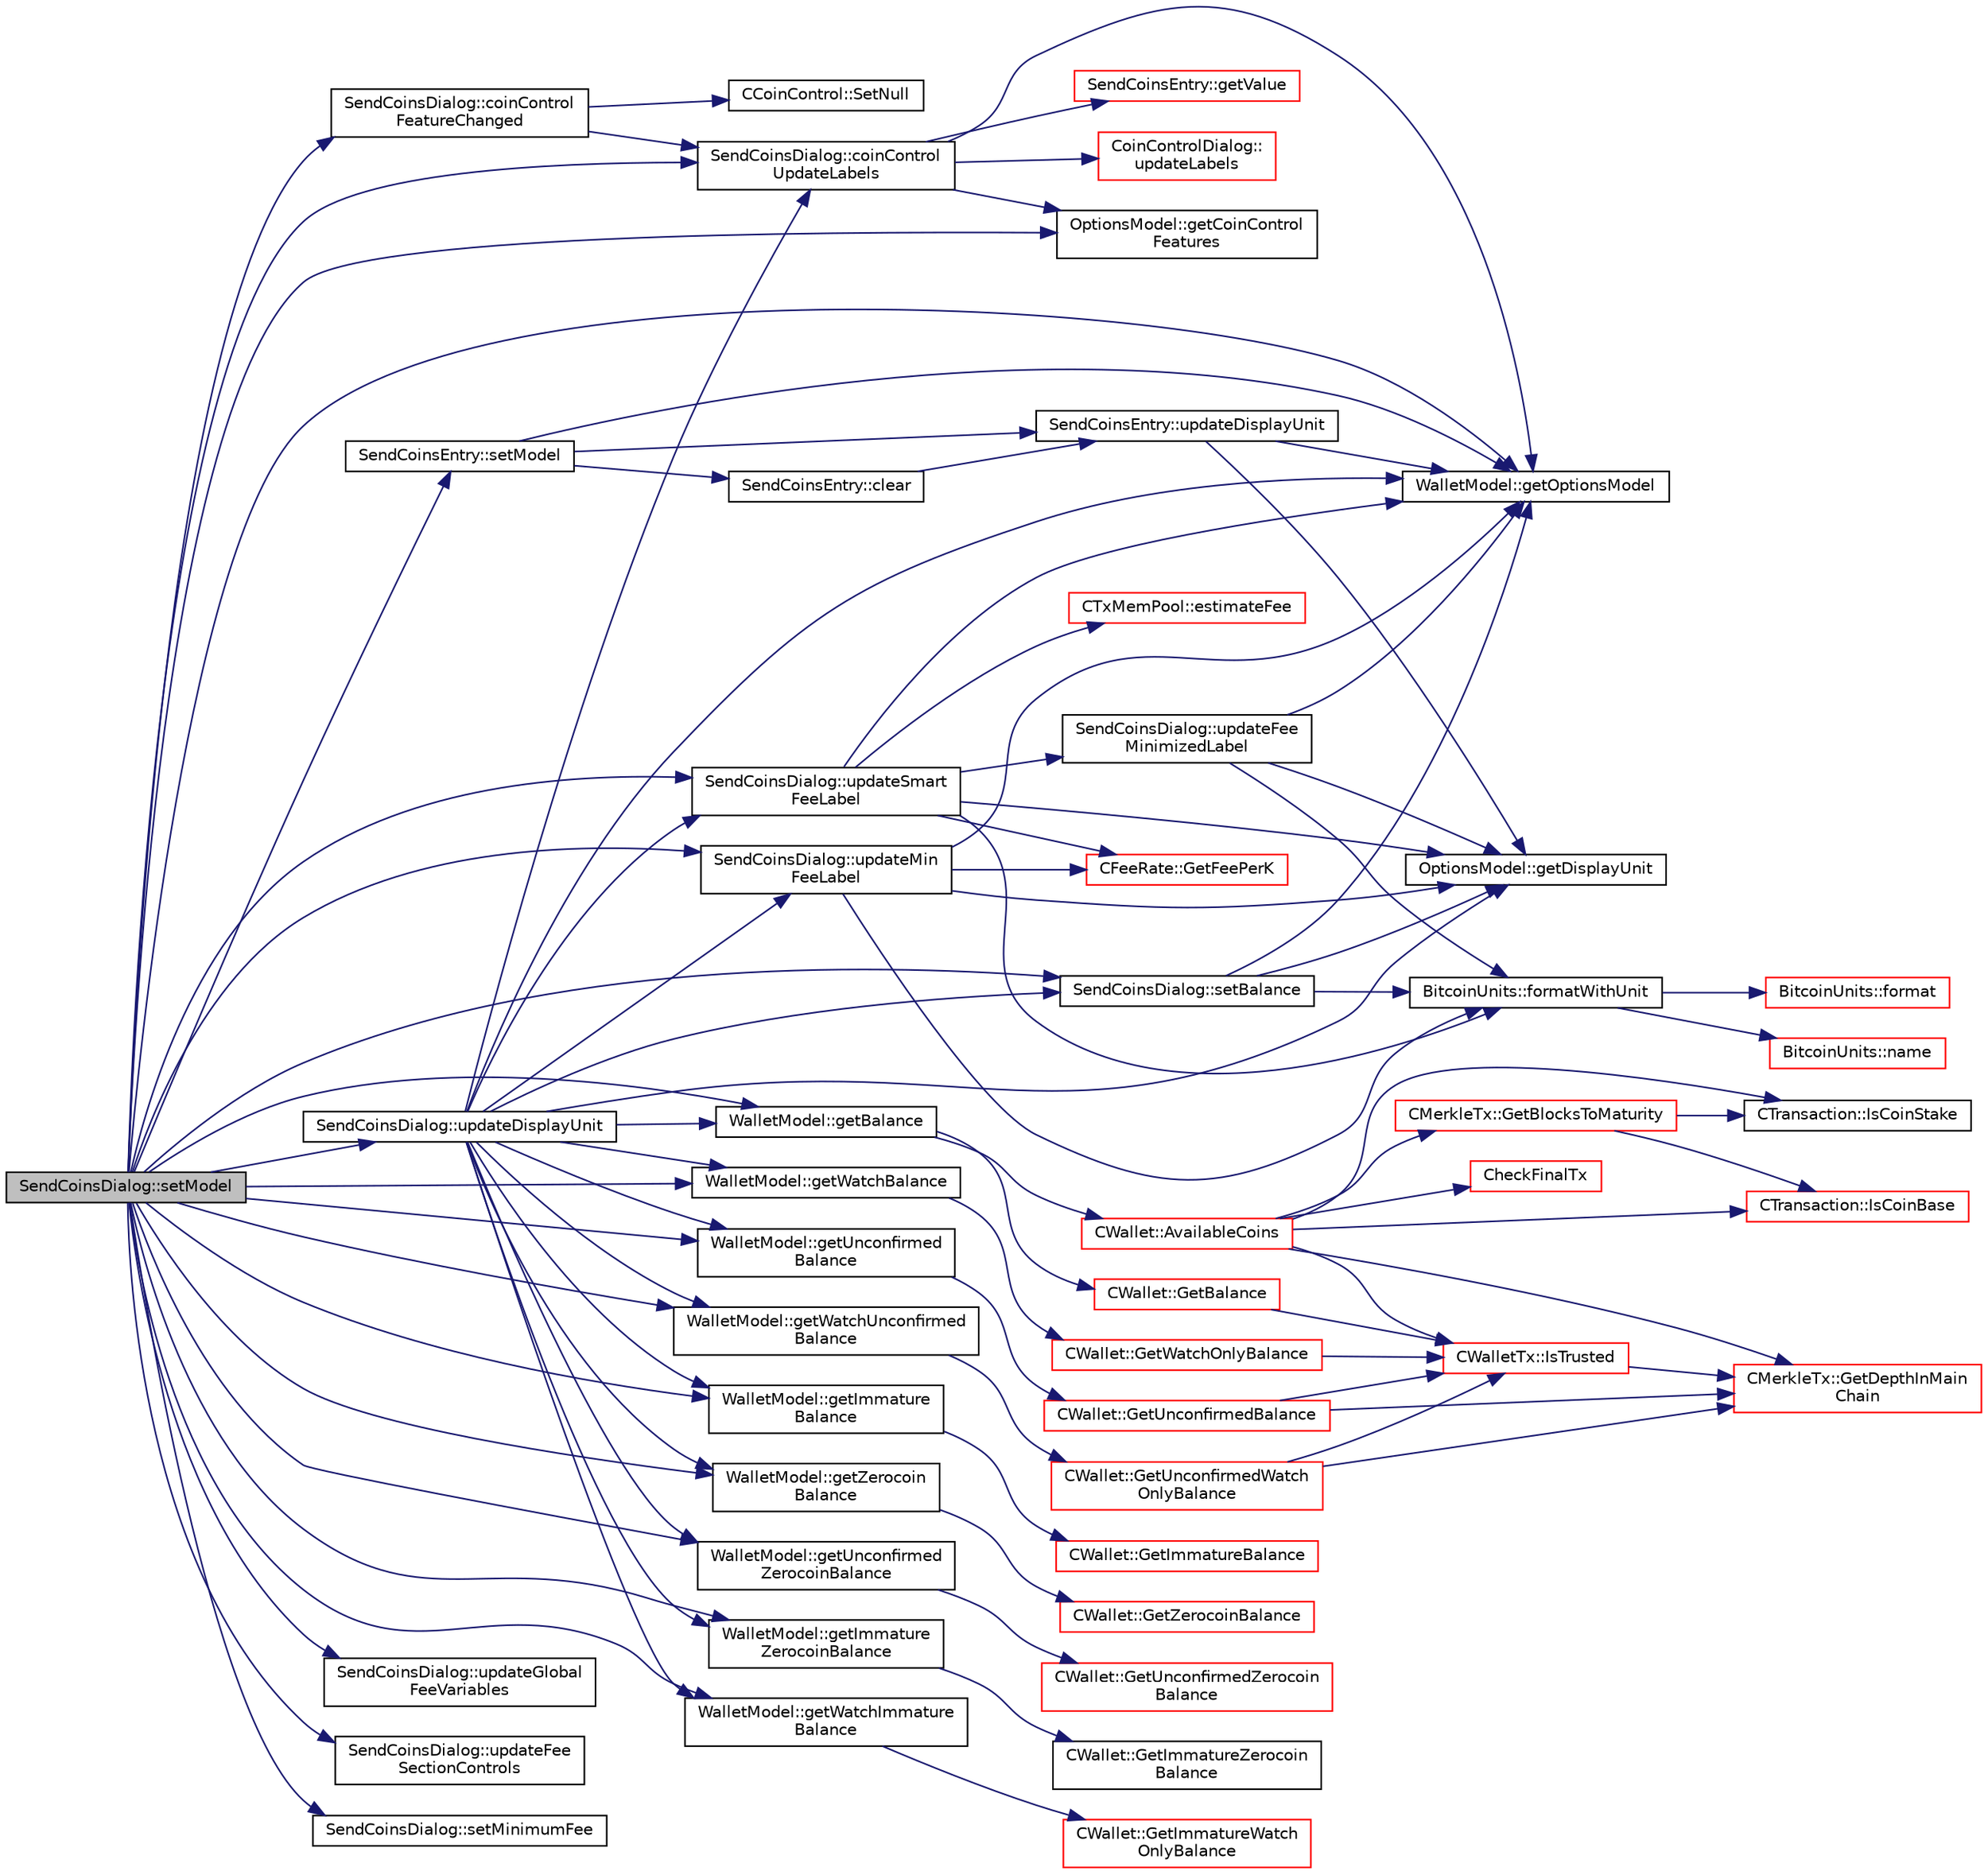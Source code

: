 digraph "SendCoinsDialog::setModel"
{
  edge [fontname="Helvetica",fontsize="10",labelfontname="Helvetica",labelfontsize="10"];
  node [fontname="Helvetica",fontsize="10",shape=record];
  rankdir="LR";
  Node1375 [label="SendCoinsDialog::setModel",height=0.2,width=0.4,color="black", fillcolor="grey75", style="filled", fontcolor="black"];
  Node1375 -> Node1376 [color="midnightblue",fontsize="10",style="solid",fontname="Helvetica"];
  Node1376 [label="WalletModel::getOptionsModel",height=0.2,width=0.4,color="black", fillcolor="white", style="filled",URL="$class_wallet_model.html#a96d53e56b3f8f07537ea2523f7a7d300"];
  Node1375 -> Node1377 [color="midnightblue",fontsize="10",style="solid",fontname="Helvetica"];
  Node1377 [label="SendCoinsEntry::setModel",height=0.2,width=0.4,color="black", fillcolor="white", style="filled",URL="$class_send_coins_entry.html#a831f8f9a63acd77b7d66d5393e12310b"];
  Node1377 -> Node1376 [color="midnightblue",fontsize="10",style="solid",fontname="Helvetica"];
  Node1377 -> Node1378 [color="midnightblue",fontsize="10",style="solid",fontname="Helvetica"];
  Node1378 [label="SendCoinsEntry::updateDisplayUnit",height=0.2,width=0.4,color="black", fillcolor="white", style="filled",URL="$class_send_coins_entry.html#a6ff4bd5b370545bcfd6214e866ee33f3"];
  Node1378 -> Node1376 [color="midnightblue",fontsize="10",style="solid",fontname="Helvetica"];
  Node1378 -> Node1379 [color="midnightblue",fontsize="10",style="solid",fontname="Helvetica"];
  Node1379 [label="OptionsModel::getDisplayUnit",height=0.2,width=0.4,color="black", fillcolor="white", style="filled",URL="$class_options_model.html#a3b6e4d4ef42be3aaba315b8cd14f468e"];
  Node1377 -> Node1380 [color="midnightblue",fontsize="10",style="solid",fontname="Helvetica"];
  Node1380 [label="SendCoinsEntry::clear",height=0.2,width=0.4,color="black", fillcolor="white", style="filled",URL="$class_send_coins_entry.html#abff66fcd456c82144e7a2c410f5082ac"];
  Node1380 -> Node1378 [color="midnightblue",fontsize="10",style="solid",fontname="Helvetica"];
  Node1375 -> Node1381 [color="midnightblue",fontsize="10",style="solid",fontname="Helvetica"];
  Node1381 [label="SendCoinsDialog::setBalance",height=0.2,width=0.4,color="black", fillcolor="white", style="filled",URL="$class_send_coins_dialog.html#a5f778ec12cec433369144077d660a53d"];
  Node1381 -> Node1376 [color="midnightblue",fontsize="10",style="solid",fontname="Helvetica"];
  Node1381 -> Node1382 [color="midnightblue",fontsize="10",style="solid",fontname="Helvetica"];
  Node1382 [label="BitcoinUnits::formatWithUnit",height=0.2,width=0.4,color="black", fillcolor="white", style="filled",URL="$class_bitcoin_units.html#aef9fb7509257bc84ee459d7f0c663020",tooltip="Format as string (with unit) "];
  Node1382 -> Node1383 [color="midnightblue",fontsize="10",style="solid",fontname="Helvetica"];
  Node1383 [label="BitcoinUnits::format",height=0.2,width=0.4,color="red", fillcolor="white", style="filled",URL="$class_bitcoin_units.html#ab07437e5a788c80a82d75e3714bd3925",tooltip="Format as string. "];
  Node1382 -> Node1387 [color="midnightblue",fontsize="10",style="solid",fontname="Helvetica"];
  Node1387 [label="BitcoinUnits::name",height=0.2,width=0.4,color="red", fillcolor="white", style="filled",URL="$class_bitcoin_units.html#a4cf46136434ed30728608e67e90a9cbe",tooltip="Short name. "];
  Node1381 -> Node1379 [color="midnightblue",fontsize="10",style="solid",fontname="Helvetica"];
  Node1375 -> Node1389 [color="midnightblue",fontsize="10",style="solid",fontname="Helvetica"];
  Node1389 [label="WalletModel::getBalance",height=0.2,width=0.4,color="black", fillcolor="white", style="filled",URL="$class_wallet_model.html#a4d2cb225a19b89c64f4b5d81faf89beb"];
  Node1389 -> Node1390 [color="midnightblue",fontsize="10",style="solid",fontname="Helvetica"];
  Node1390 [label="CWallet::AvailableCoins",height=0.2,width=0.4,color="red", fillcolor="white", style="filled",URL="$group___actions.html#ga8110e889be0f5915104e07bfe3839c68",tooltip="populate vCoins with vector of available COutputs. "];
  Node1390 -> Node1391 [color="midnightblue",fontsize="10",style="solid",fontname="Helvetica"];
  Node1391 [label="CheckFinalTx",height=0.2,width=0.4,color="red", fillcolor="white", style="filled",URL="$main_8cpp.html#a7e254ea66e047c3d3ed0bedc5997fc4f",tooltip="Check if transaction will be final in the next block to be created. "];
  Node1390 -> Node1401 [color="midnightblue",fontsize="10",style="solid",fontname="Helvetica"];
  Node1401 [label="CWalletTx::IsTrusted",height=0.2,width=0.4,color="red", fillcolor="white", style="filled",URL="$class_c_wallet_tx.html#a71efb0d5b5def8ae00a1d74b8741bfcb"];
  Node1401 -> Node1402 [color="midnightblue",fontsize="10",style="solid",fontname="Helvetica"];
  Node1402 [label="CMerkleTx::GetDepthInMain\lChain",height=0.2,width=0.4,color="red", fillcolor="white", style="filled",URL="$class_c_merkle_tx.html#a5bf3a355593ecce5799de92d013149b1",tooltip="Return depth of transaction in blockchain: -1 : not in blockchain, and not in memory pool (conflicted..."];
  Node1390 -> Node1419 [color="midnightblue",fontsize="10",style="solid",fontname="Helvetica"];
  Node1419 [label="CTransaction::IsCoinBase",height=0.2,width=0.4,color="red", fillcolor="white", style="filled",URL="$class_c_transaction.html#a96256e8ac1bf79ad9c057e48c41132dd"];
  Node1390 -> Node1423 [color="midnightblue",fontsize="10",style="solid",fontname="Helvetica"];
  Node1423 [label="CTransaction::IsCoinStake",height=0.2,width=0.4,color="black", fillcolor="white", style="filled",URL="$class_c_transaction.html#ace4278a41a296d40dcf5fb2b9cf007ec"];
  Node1390 -> Node1424 [color="midnightblue",fontsize="10",style="solid",fontname="Helvetica"];
  Node1424 [label="CMerkleTx::GetBlocksToMaturity",height=0.2,width=0.4,color="red", fillcolor="white", style="filled",URL="$class_c_merkle_tx.html#a69ebd437f7b44169659c3527fe73b6ab"];
  Node1424 -> Node1419 [color="midnightblue",fontsize="10",style="solid",fontname="Helvetica"];
  Node1424 -> Node1423 [color="midnightblue",fontsize="10",style="solid",fontname="Helvetica"];
  Node1390 -> Node1402 [color="midnightblue",fontsize="10",style="solid",fontname="Helvetica"];
  Node1389 -> Node1426 [color="midnightblue",fontsize="10",style="solid",fontname="Helvetica"];
  Node1426 [label="CWallet::GetBalance",height=0.2,width=0.4,color="red", fillcolor="white", style="filled",URL="$group___actions.html#gaa6522c2833bc0a84d216cf102b51ba05"];
  Node1426 -> Node1401 [color="midnightblue",fontsize="10",style="solid",fontname="Helvetica"];
  Node1375 -> Node1432 [color="midnightblue",fontsize="10",style="solid",fontname="Helvetica"];
  Node1432 [label="WalletModel::getUnconfirmed\lBalance",height=0.2,width=0.4,color="black", fillcolor="white", style="filled",URL="$class_wallet_model.html#a5028f20a33e0d17942abeea537916736"];
  Node1432 -> Node1433 [color="midnightblue",fontsize="10",style="solid",fontname="Helvetica"];
  Node1433 [label="CWallet::GetUnconfirmedBalance",height=0.2,width=0.4,color="red", fillcolor="white", style="filled",URL="$group___actions.html#ga6e6e1497535d499242c2f2a76d1cbe63"];
  Node1433 -> Node1401 [color="midnightblue",fontsize="10",style="solid",fontname="Helvetica"];
  Node1433 -> Node1402 [color="midnightblue",fontsize="10",style="solid",fontname="Helvetica"];
  Node1375 -> Node1434 [color="midnightblue",fontsize="10",style="solid",fontname="Helvetica"];
  Node1434 [label="WalletModel::getImmature\lBalance",height=0.2,width=0.4,color="black", fillcolor="white", style="filled",URL="$class_wallet_model.html#ac5dbbc28b2c8ecd2e00fb45c6a2cb6f8"];
  Node1434 -> Node1435 [color="midnightblue",fontsize="10",style="solid",fontname="Helvetica"];
  Node1435 [label="CWallet::GetImmatureBalance",height=0.2,width=0.4,color="red", fillcolor="white", style="filled",URL="$group___actions.html#ga6ab8dfa75c5c8d5539325f3981697964"];
  Node1375 -> Node1438 [color="midnightblue",fontsize="10",style="solid",fontname="Helvetica"];
  Node1438 [label="WalletModel::getZerocoin\lBalance",height=0.2,width=0.4,color="black", fillcolor="white", style="filled",URL="$class_wallet_model.html#a9f75dd612381206f905a74de2c5be93a"];
  Node1438 -> Node1439 [color="midnightblue",fontsize="10",style="solid",fontname="Helvetica"];
  Node1439 [label="CWallet::GetZerocoinBalance",height=0.2,width=0.4,color="red", fillcolor="white", style="filled",URL="$group___actions.html#gaba22138d6c6eabe35feed7570a78ee7d"];
  Node1375 -> Node1442 [color="midnightblue",fontsize="10",style="solid",fontname="Helvetica"];
  Node1442 [label="WalletModel::getUnconfirmed\lZerocoinBalance",height=0.2,width=0.4,color="black", fillcolor="white", style="filled",URL="$class_wallet_model.html#a33e712aa6733a7bc8bb1a62973ce980a"];
  Node1442 -> Node1443 [color="midnightblue",fontsize="10",style="solid",fontname="Helvetica"];
  Node1443 [label="CWallet::GetUnconfirmedZerocoin\lBalance",height=0.2,width=0.4,color="red", fillcolor="white", style="filled",URL="$group___actions.html#ga3f3fbeab349ab9f1a9bc45f1f7aea691"];
  Node1375 -> Node1445 [color="midnightblue",fontsize="10",style="solid",fontname="Helvetica"];
  Node1445 [label="WalletModel::getImmature\lZerocoinBalance",height=0.2,width=0.4,color="black", fillcolor="white", style="filled",URL="$class_wallet_model.html#a223e93e413b0c79315e844bee6b8e25c"];
  Node1445 -> Node1446 [color="midnightblue",fontsize="10",style="solid",fontname="Helvetica"];
  Node1446 [label="CWallet::GetImmatureZerocoin\lBalance",height=0.2,width=0.4,color="black", fillcolor="white", style="filled",URL="$group___actions.html#gaae3dc5685679930143e0ea16cb560ea7"];
  Node1375 -> Node1447 [color="midnightblue",fontsize="10",style="solid",fontname="Helvetica"];
  Node1447 [label="WalletModel::getWatchBalance",height=0.2,width=0.4,color="black", fillcolor="white", style="filled",URL="$class_wallet_model.html#a6d9050286d99bccb4a28a8d88f0ca5f8"];
  Node1447 -> Node1448 [color="midnightblue",fontsize="10",style="solid",fontname="Helvetica"];
  Node1448 [label="CWallet::GetWatchOnlyBalance",height=0.2,width=0.4,color="red", fillcolor="white", style="filled",URL="$group___actions.html#ga92a58ebac7d7d398597657600db56611"];
  Node1448 -> Node1401 [color="midnightblue",fontsize="10",style="solid",fontname="Helvetica"];
  Node1375 -> Node1450 [color="midnightblue",fontsize="10",style="solid",fontname="Helvetica"];
  Node1450 [label="WalletModel::getWatchUnconfirmed\lBalance",height=0.2,width=0.4,color="black", fillcolor="white", style="filled",URL="$class_wallet_model.html#a691b35afd9aff056e1398fd057691ff1"];
  Node1450 -> Node1451 [color="midnightblue",fontsize="10",style="solid",fontname="Helvetica"];
  Node1451 [label="CWallet::GetUnconfirmedWatch\lOnlyBalance",height=0.2,width=0.4,color="red", fillcolor="white", style="filled",URL="$group___actions.html#gab0c110f14f0429f9de594b2293837621"];
  Node1451 -> Node1401 [color="midnightblue",fontsize="10",style="solid",fontname="Helvetica"];
  Node1451 -> Node1402 [color="midnightblue",fontsize="10",style="solid",fontname="Helvetica"];
  Node1375 -> Node1452 [color="midnightblue",fontsize="10",style="solid",fontname="Helvetica"];
  Node1452 [label="WalletModel::getWatchImmature\lBalance",height=0.2,width=0.4,color="black", fillcolor="white", style="filled",URL="$class_wallet_model.html#a9da743fbe881d4928eeafc48f50ef3d5"];
  Node1452 -> Node1453 [color="midnightblue",fontsize="10",style="solid",fontname="Helvetica"];
  Node1453 [label="CWallet::GetImmatureWatch\lOnlyBalance",height=0.2,width=0.4,color="red", fillcolor="white", style="filled",URL="$group___actions.html#ga1372ba886aaeda65bf28758c9ccb65b4"];
  Node1375 -> Node1455 [color="midnightblue",fontsize="10",style="solid",fontname="Helvetica"];
  Node1455 [label="SendCoinsDialog::updateDisplayUnit",height=0.2,width=0.4,color="black", fillcolor="white", style="filled",URL="$class_send_coins_dialog.html#a74815ad8502b126200b6fd2e59e9f042"];
  Node1455 -> Node1381 [color="midnightblue",fontsize="10",style="solid",fontname="Helvetica"];
  Node1455 -> Node1389 [color="midnightblue",fontsize="10",style="solid",fontname="Helvetica"];
  Node1455 -> Node1432 [color="midnightblue",fontsize="10",style="solid",fontname="Helvetica"];
  Node1455 -> Node1434 [color="midnightblue",fontsize="10",style="solid",fontname="Helvetica"];
  Node1455 -> Node1438 [color="midnightblue",fontsize="10",style="solid",fontname="Helvetica"];
  Node1455 -> Node1442 [color="midnightblue",fontsize="10",style="solid",fontname="Helvetica"];
  Node1455 -> Node1445 [color="midnightblue",fontsize="10",style="solid",fontname="Helvetica"];
  Node1455 -> Node1447 [color="midnightblue",fontsize="10",style="solid",fontname="Helvetica"];
  Node1455 -> Node1450 [color="midnightblue",fontsize="10",style="solid",fontname="Helvetica"];
  Node1455 -> Node1452 [color="midnightblue",fontsize="10",style="solid",fontname="Helvetica"];
  Node1455 -> Node1456 [color="midnightblue",fontsize="10",style="solid",fontname="Helvetica"];
  Node1456 [label="SendCoinsDialog::coinControl\lUpdateLabels",height=0.2,width=0.4,color="black", fillcolor="white", style="filled",URL="$class_send_coins_dialog.html#ae4f429aabcaf309aa314b90049be2a74"];
  Node1456 -> Node1376 [color="midnightblue",fontsize="10",style="solid",fontname="Helvetica"];
  Node1456 -> Node1457 [color="midnightblue",fontsize="10",style="solid",fontname="Helvetica"];
  Node1457 [label="OptionsModel::getCoinControl\lFeatures",height=0.2,width=0.4,color="black", fillcolor="white", style="filled",URL="$class_options_model.html#ace6c871068f613aee277e37bfdc988c0"];
  Node1456 -> Node1458 [color="midnightblue",fontsize="10",style="solid",fontname="Helvetica"];
  Node1458 [label="SendCoinsEntry::getValue",height=0.2,width=0.4,color="red", fillcolor="white", style="filled",URL="$class_send_coins_entry.html#af36fb0ed9e2e07079c1a982b31e793c8"];
  Node1456 -> Node1460 [color="midnightblue",fontsize="10",style="solid",fontname="Helvetica"];
  Node1460 [label="CoinControlDialog::\lupdateLabels",height=0.2,width=0.4,color="red", fillcolor="white", style="filled",URL="$class_coin_control_dialog.html#a4fc60e89b097952ff22dc0f9c58c87d9"];
  Node1455 -> Node1376 [color="midnightblue",fontsize="10",style="solid",fontname="Helvetica"];
  Node1455 -> Node1379 [color="midnightblue",fontsize="10",style="solid",fontname="Helvetica"];
  Node1455 -> Node1507 [color="midnightblue",fontsize="10",style="solid",fontname="Helvetica"];
  Node1507 [label="SendCoinsDialog::updateMin\lFeeLabel",height=0.2,width=0.4,color="black", fillcolor="white", style="filled",URL="$class_send_coins_dialog.html#a2fb31c54501a1599d0d192bfcf78d70b"];
  Node1507 -> Node1376 [color="midnightblue",fontsize="10",style="solid",fontname="Helvetica"];
  Node1507 -> Node1382 [color="midnightblue",fontsize="10",style="solid",fontname="Helvetica"];
  Node1507 -> Node1379 [color="midnightblue",fontsize="10",style="solid",fontname="Helvetica"];
  Node1507 -> Node1504 [color="midnightblue",fontsize="10",style="solid",fontname="Helvetica"];
  Node1504 [label="CFeeRate::GetFeePerK",height=0.2,width=0.4,color="red", fillcolor="white", style="filled",URL="$class_c_fee_rate.html#ac772be79983433d442d6b871d2fb6e11"];
  Node1455 -> Node1508 [color="midnightblue",fontsize="10",style="solid",fontname="Helvetica"];
  Node1508 [label="SendCoinsDialog::updateSmart\lFeeLabel",height=0.2,width=0.4,color="black", fillcolor="white", style="filled",URL="$class_send_coins_dialog.html#ac42a9db733fbb2e06882660400c49517"];
  Node1508 -> Node1376 [color="midnightblue",fontsize="10",style="solid",fontname="Helvetica"];
  Node1508 -> Node1505 [color="midnightblue",fontsize="10",style="solid",fontname="Helvetica"];
  Node1505 [label="CTxMemPool::estimateFee",height=0.2,width=0.4,color="red", fillcolor="white", style="filled",URL="$class_c_tx_mem_pool.html#a32dd66c128330aed86865c8a61857c6c",tooltip="Estimate fee rate needed to get into the next nBlocks. "];
  Node1508 -> Node1382 [color="midnightblue",fontsize="10",style="solid",fontname="Helvetica"];
  Node1508 -> Node1379 [color="midnightblue",fontsize="10",style="solid",fontname="Helvetica"];
  Node1508 -> Node1504 [color="midnightblue",fontsize="10",style="solid",fontname="Helvetica"];
  Node1508 -> Node1509 [color="midnightblue",fontsize="10",style="solid",fontname="Helvetica"];
  Node1509 [label="SendCoinsDialog::updateFee\lMinimizedLabel",height=0.2,width=0.4,color="black", fillcolor="white", style="filled",URL="$class_send_coins_dialog.html#a454df839e09d247a1df5d7994ba3208e"];
  Node1509 -> Node1376 [color="midnightblue",fontsize="10",style="solid",fontname="Helvetica"];
  Node1509 -> Node1382 [color="midnightblue",fontsize="10",style="solid",fontname="Helvetica"];
  Node1509 -> Node1379 [color="midnightblue",fontsize="10",style="solid",fontname="Helvetica"];
  Node1375 -> Node1456 [color="midnightblue",fontsize="10",style="solid",fontname="Helvetica"];
  Node1375 -> Node1510 [color="midnightblue",fontsize="10",style="solid",fontname="Helvetica"];
  Node1510 [label="SendCoinsDialog::coinControl\lFeatureChanged",height=0.2,width=0.4,color="black", fillcolor="white", style="filled",URL="$class_send_coins_dialog.html#af13ddd00abec4f060632d887b5e838a3"];
  Node1510 -> Node1511 [color="midnightblue",fontsize="10",style="solid",fontname="Helvetica"];
  Node1511 [label="CCoinControl::SetNull",height=0.2,width=0.4,color="black", fillcolor="white", style="filled",URL="$class_c_coin_control.html#aadca0a9e82e1e6d84dff4649e1d29d31"];
  Node1510 -> Node1456 [color="midnightblue",fontsize="10",style="solid",fontname="Helvetica"];
  Node1375 -> Node1457 [color="midnightblue",fontsize="10",style="solid",fontname="Helvetica"];
  Node1375 -> Node1508 [color="midnightblue",fontsize="10",style="solid",fontname="Helvetica"];
  Node1375 -> Node1512 [color="midnightblue",fontsize="10",style="solid",fontname="Helvetica"];
  Node1512 [label="SendCoinsDialog::updateGlobal\lFeeVariables",height=0.2,width=0.4,color="black", fillcolor="white", style="filled",URL="$class_send_coins_dialog.html#a0bc50c6702e31fc58f7c71333bb9dbb8"];
  Node1375 -> Node1513 [color="midnightblue",fontsize="10",style="solid",fontname="Helvetica"];
  Node1513 [label="SendCoinsDialog::updateFee\lSectionControls",height=0.2,width=0.4,color="black", fillcolor="white", style="filled",URL="$class_send_coins_dialog.html#a3c5662326f72819935660645e5d41a6c"];
  Node1375 -> Node1514 [color="midnightblue",fontsize="10",style="solid",fontname="Helvetica"];
  Node1514 [label="SendCoinsDialog::setMinimumFee",height=0.2,width=0.4,color="black", fillcolor="white", style="filled",URL="$class_send_coins_dialog.html#a72cce0022e59fa024afeb8cc9efa793a"];
  Node1375 -> Node1507 [color="midnightblue",fontsize="10",style="solid",fontname="Helvetica"];
}
